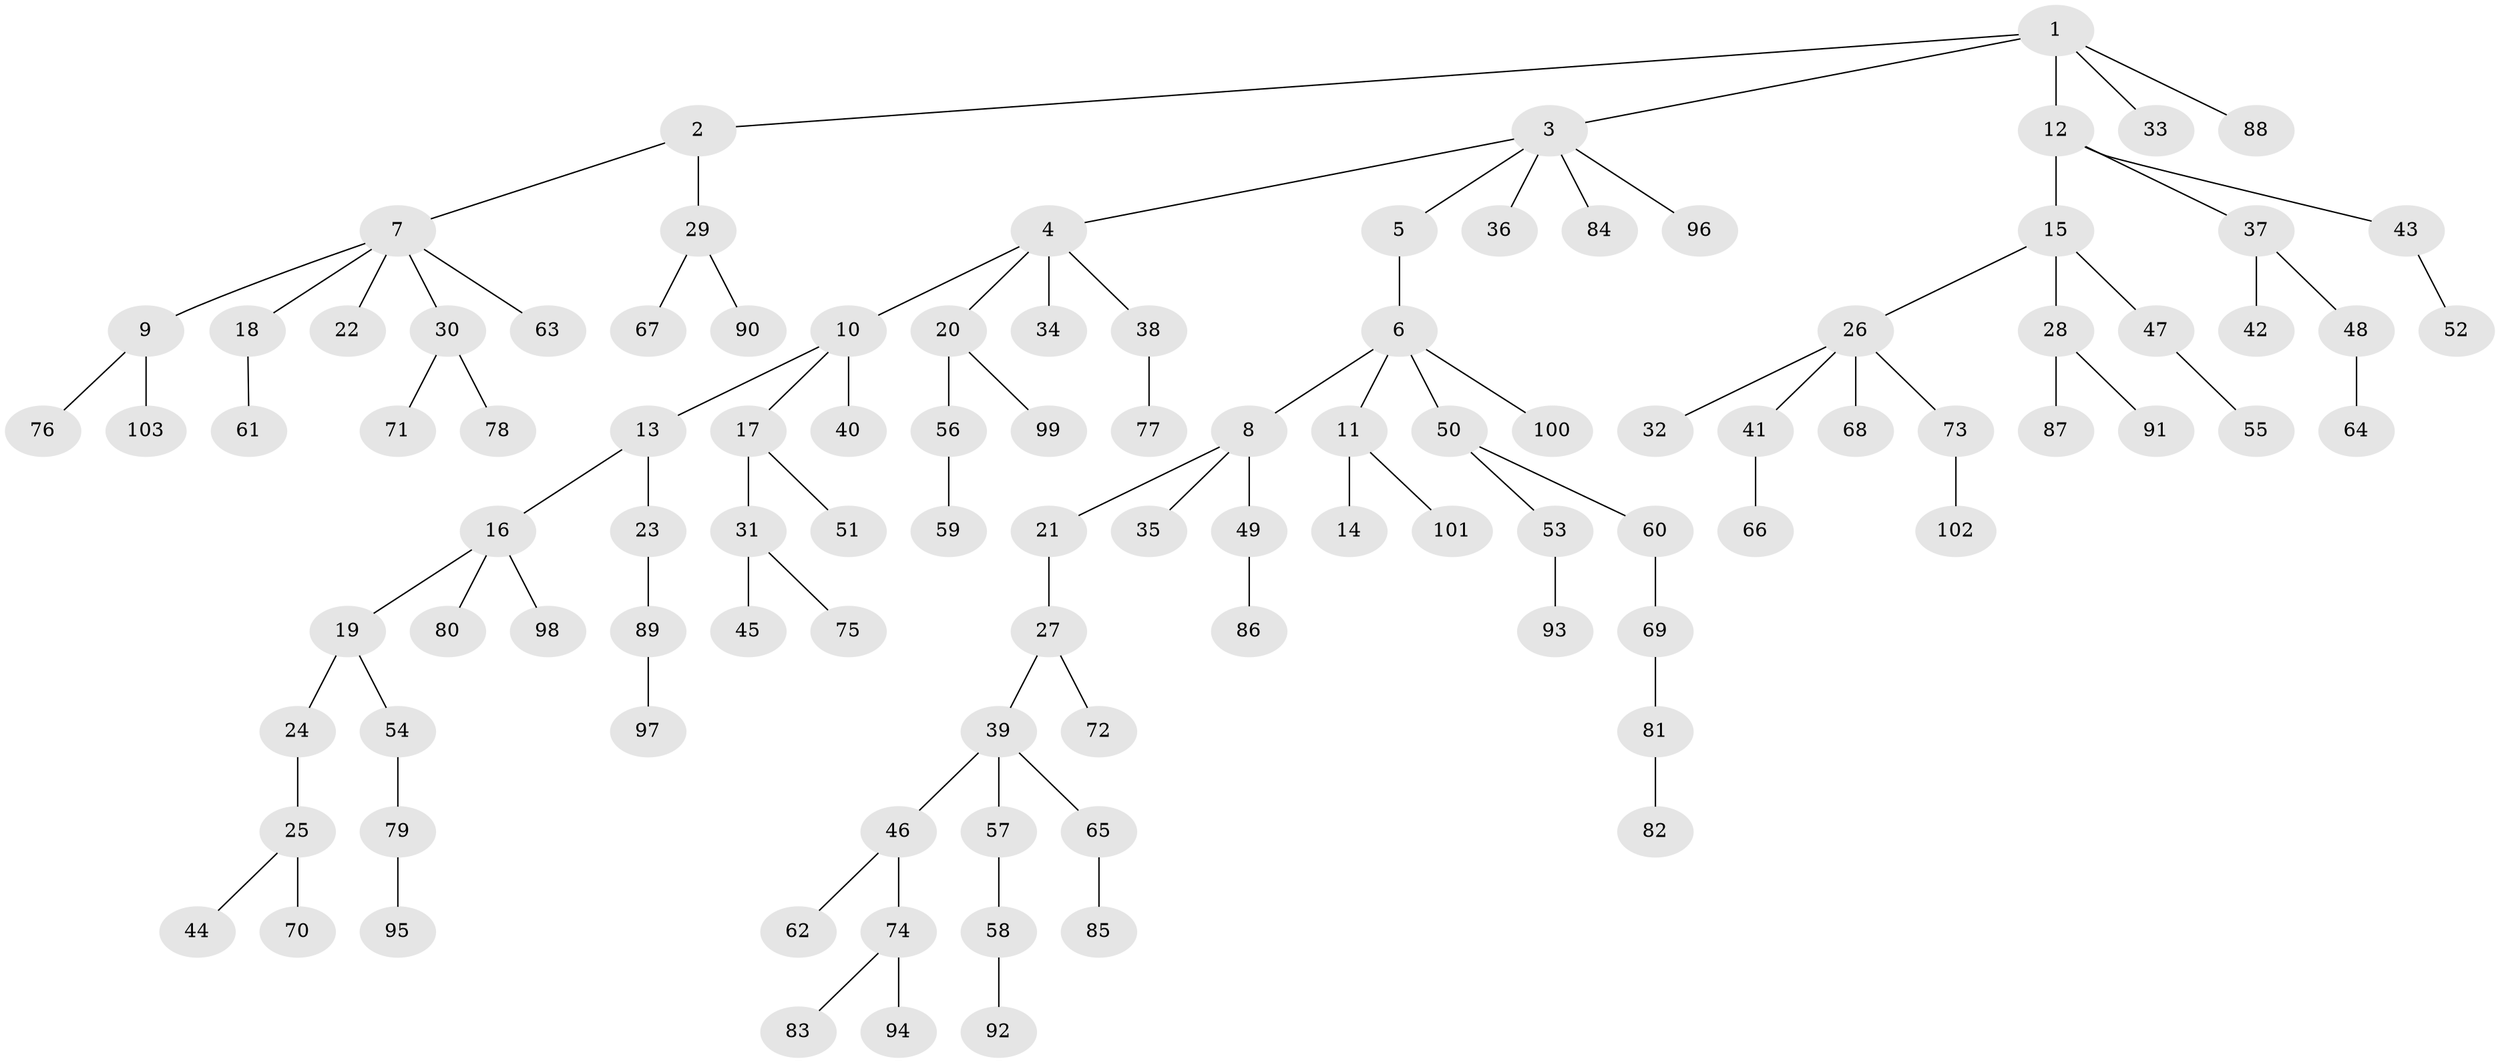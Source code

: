 // coarse degree distribution, {4: 0.05405405405405406, 3: 0.06756756756756757, 5: 0.06756756756756757, 2: 0.25675675675675674, 7: 0.013513513513513514, 6: 0.013513513513513514, 1: 0.527027027027027}
// Generated by graph-tools (version 1.1) at 2025/42/03/06/25 10:42:05]
// undirected, 103 vertices, 102 edges
graph export_dot {
graph [start="1"]
  node [color=gray90,style=filled];
  1;
  2;
  3;
  4;
  5;
  6;
  7;
  8;
  9;
  10;
  11;
  12;
  13;
  14;
  15;
  16;
  17;
  18;
  19;
  20;
  21;
  22;
  23;
  24;
  25;
  26;
  27;
  28;
  29;
  30;
  31;
  32;
  33;
  34;
  35;
  36;
  37;
  38;
  39;
  40;
  41;
  42;
  43;
  44;
  45;
  46;
  47;
  48;
  49;
  50;
  51;
  52;
  53;
  54;
  55;
  56;
  57;
  58;
  59;
  60;
  61;
  62;
  63;
  64;
  65;
  66;
  67;
  68;
  69;
  70;
  71;
  72;
  73;
  74;
  75;
  76;
  77;
  78;
  79;
  80;
  81;
  82;
  83;
  84;
  85;
  86;
  87;
  88;
  89;
  90;
  91;
  92;
  93;
  94;
  95;
  96;
  97;
  98;
  99;
  100;
  101;
  102;
  103;
  1 -- 2;
  1 -- 3;
  1 -- 12;
  1 -- 33;
  1 -- 88;
  2 -- 7;
  2 -- 29;
  3 -- 4;
  3 -- 5;
  3 -- 36;
  3 -- 84;
  3 -- 96;
  4 -- 10;
  4 -- 20;
  4 -- 34;
  4 -- 38;
  5 -- 6;
  6 -- 8;
  6 -- 11;
  6 -- 50;
  6 -- 100;
  7 -- 9;
  7 -- 18;
  7 -- 22;
  7 -- 30;
  7 -- 63;
  8 -- 21;
  8 -- 35;
  8 -- 49;
  9 -- 76;
  9 -- 103;
  10 -- 13;
  10 -- 17;
  10 -- 40;
  11 -- 14;
  11 -- 101;
  12 -- 15;
  12 -- 37;
  12 -- 43;
  13 -- 16;
  13 -- 23;
  15 -- 26;
  15 -- 28;
  15 -- 47;
  16 -- 19;
  16 -- 80;
  16 -- 98;
  17 -- 31;
  17 -- 51;
  18 -- 61;
  19 -- 24;
  19 -- 54;
  20 -- 56;
  20 -- 99;
  21 -- 27;
  23 -- 89;
  24 -- 25;
  25 -- 44;
  25 -- 70;
  26 -- 32;
  26 -- 41;
  26 -- 68;
  26 -- 73;
  27 -- 39;
  27 -- 72;
  28 -- 87;
  28 -- 91;
  29 -- 67;
  29 -- 90;
  30 -- 71;
  30 -- 78;
  31 -- 45;
  31 -- 75;
  37 -- 42;
  37 -- 48;
  38 -- 77;
  39 -- 46;
  39 -- 57;
  39 -- 65;
  41 -- 66;
  43 -- 52;
  46 -- 62;
  46 -- 74;
  47 -- 55;
  48 -- 64;
  49 -- 86;
  50 -- 53;
  50 -- 60;
  53 -- 93;
  54 -- 79;
  56 -- 59;
  57 -- 58;
  58 -- 92;
  60 -- 69;
  65 -- 85;
  69 -- 81;
  73 -- 102;
  74 -- 83;
  74 -- 94;
  79 -- 95;
  81 -- 82;
  89 -- 97;
}
